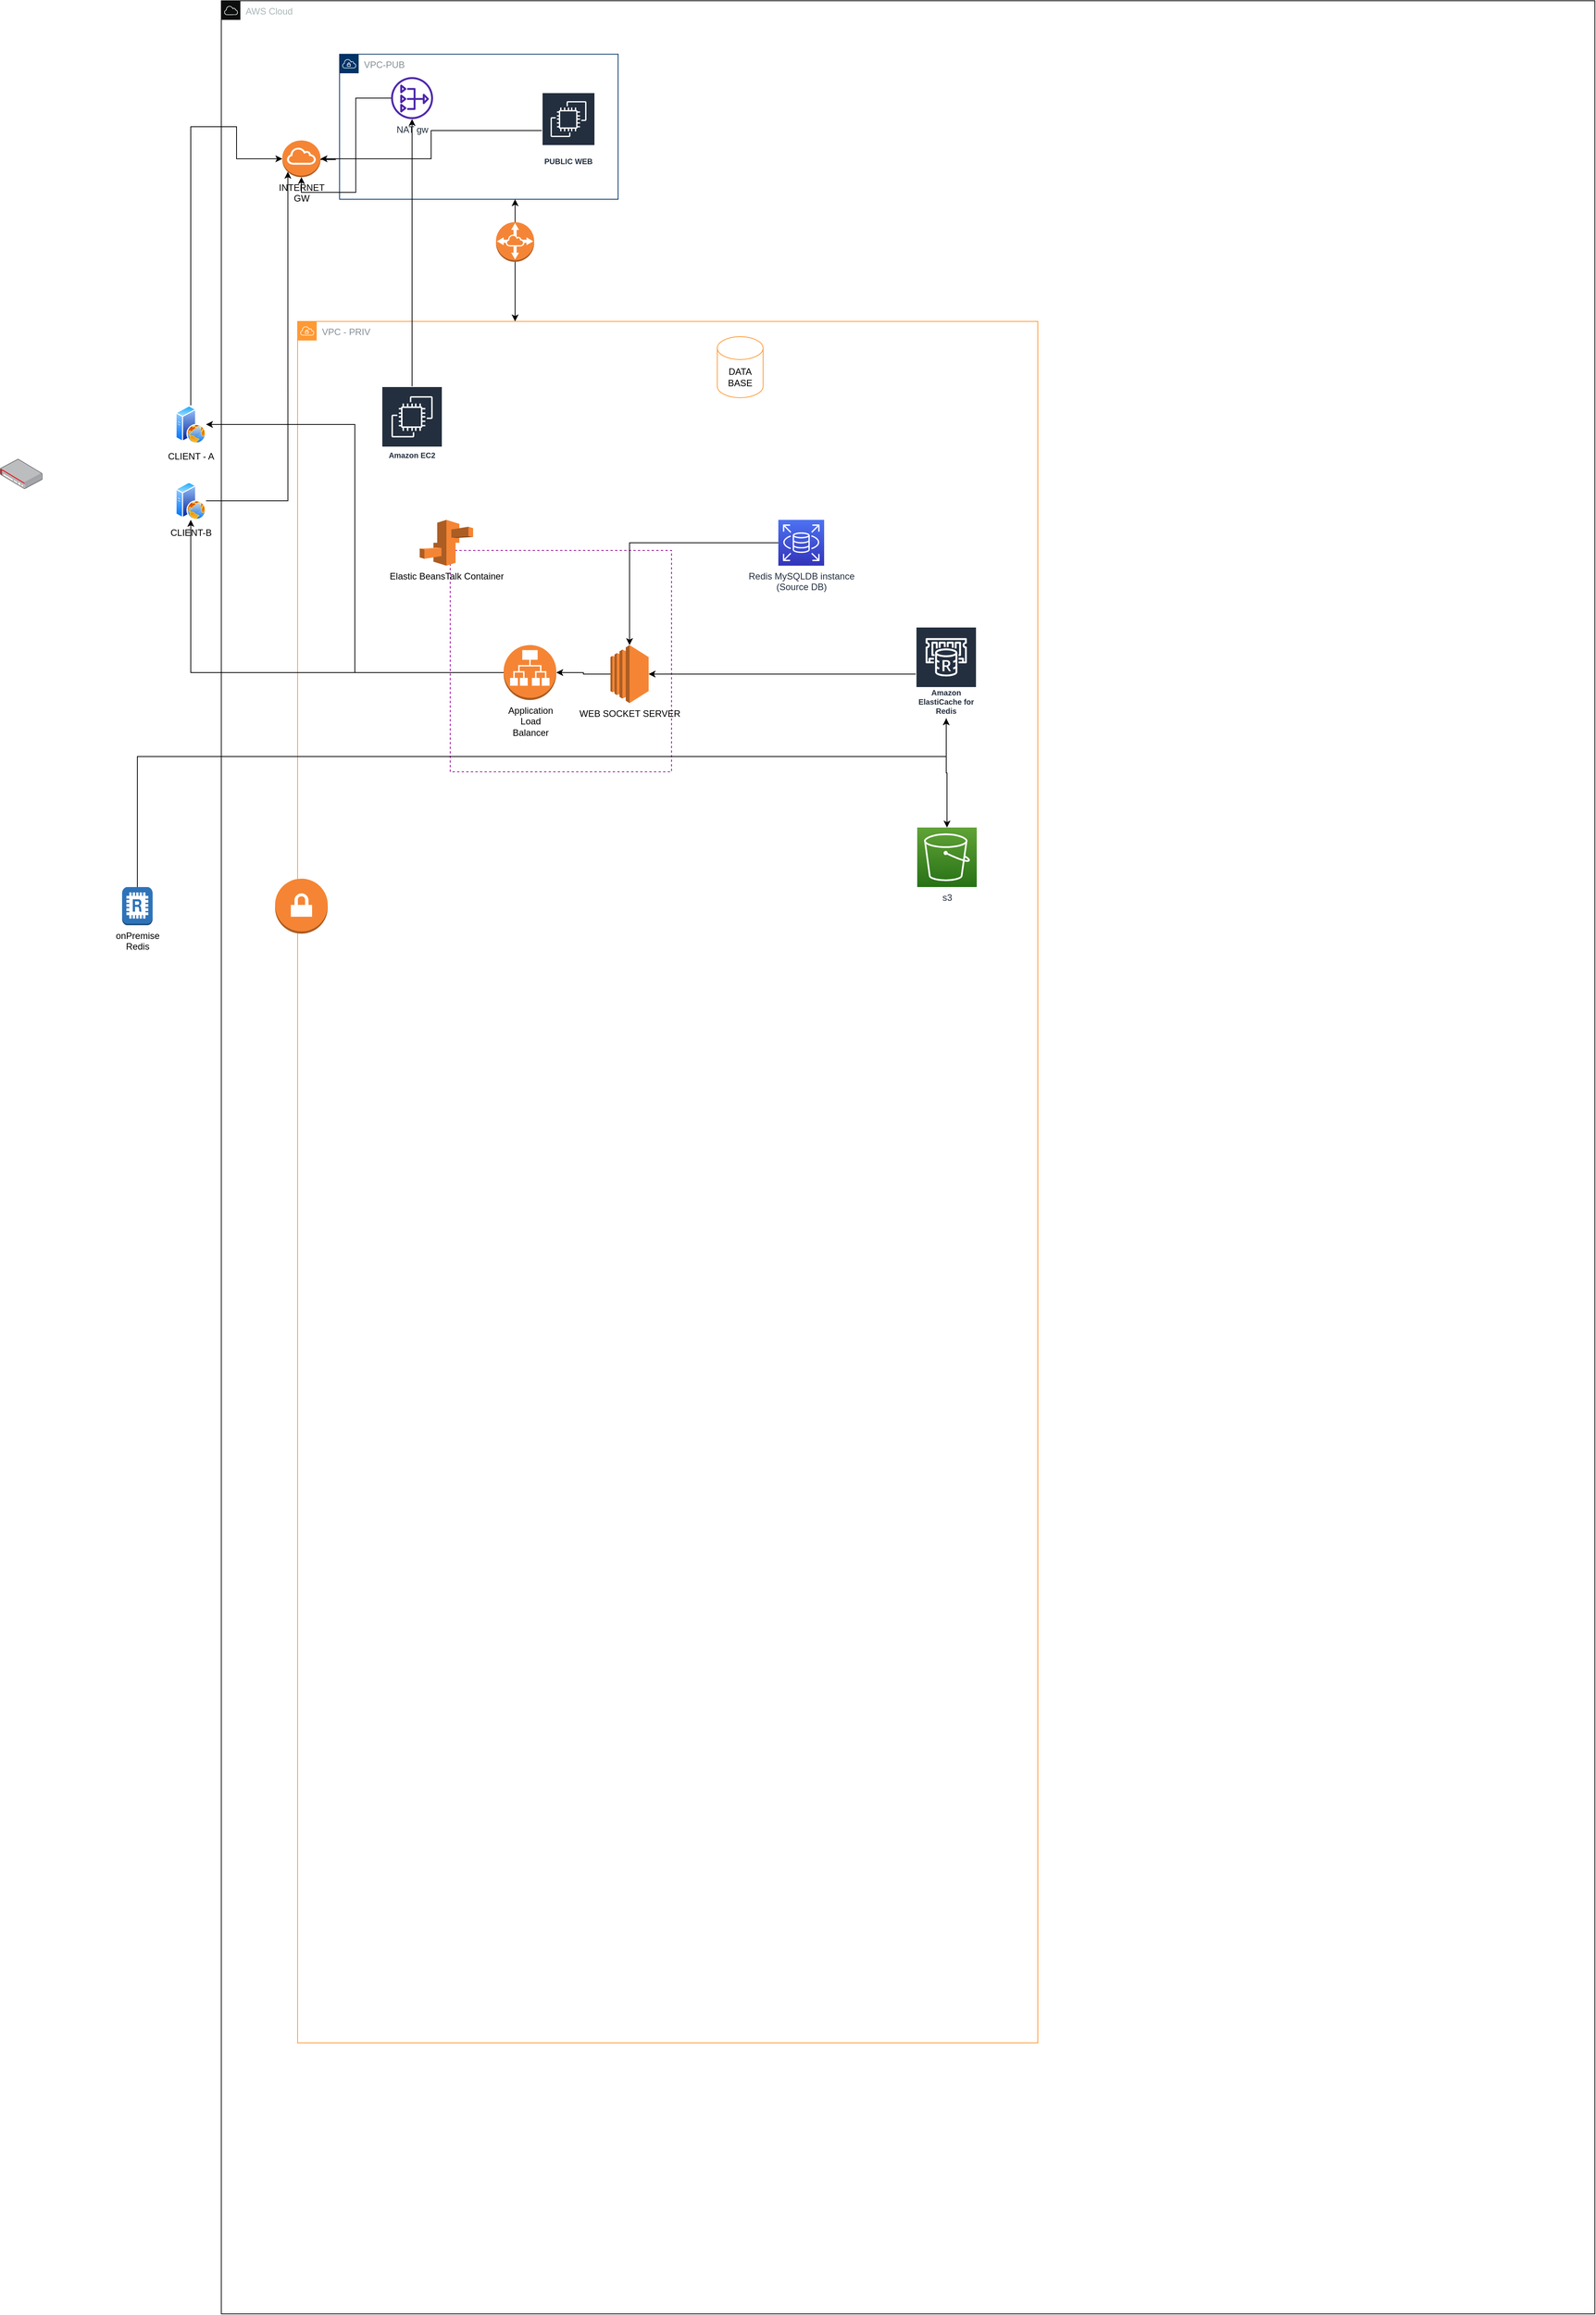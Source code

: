 <mxfile version="20.8.23" type="github">
  <diagram id="Ht1M8jgEwFfnCIfOTk4-" name="Page-1">
    <mxGraphModel dx="2743" dy="1712" grid="1" gridSize="10" guides="1" tooltips="1" connect="1" arrows="1" fold="1" page="1" pageScale="1" pageWidth="1169" pageHeight="827" math="0" shadow="0">
      <root>
        <mxCell id="0" />
        <mxCell id="1" parent="0" />
        <mxCell id="BePM_J13rFGYLzdqfS_X-57" value="AWS Cloud" style="sketch=0;outlineConnect=0;gradientColor=none;html=1;whiteSpace=wrap;fontSize=12;fontStyle=0;shape=mxgraph.aws4.group;grIcon=mxgraph.aws4.group_aws_cloud;strokeColor=#0C0D0D;fillColor=none;verticalAlign=top;align=left;spacingLeft=30;fontColor=#AAB7B8;dashed=0;" vertex="1" parent="1">
          <mxGeometry x="90" y="-620" width="1800" height="3030" as="geometry" />
        </mxCell>
        <mxCell id="BePM_J13rFGYLzdqfS_X-4" value="VPC - PRIV" style="sketch=0;outlineConnect=0;gradientColor=none;html=1;whiteSpace=wrap;fontSize=12;fontStyle=0;shape=mxgraph.aws4.group;grIcon=mxgraph.aws4.group_vpc;strokeColor=#FF9933;fillColor=none;verticalAlign=top;align=left;spacingLeft=30;fontColor=#879196;dashed=0;" vertex="1" parent="1">
          <mxGeometry x="190" y="-200" width="970" height="2255" as="geometry" />
        </mxCell>
        <mxCell id="BePM_J13rFGYLzdqfS_X-27" value="" style="whiteSpace=wrap;html=1;aspect=fixed;strokeColor=#990099;dashed=1;fillColor=none;" vertex="1" parent="1">
          <mxGeometry x="390" y="100" width="290" height="290" as="geometry" />
        </mxCell>
        <mxCell id="BePM_J13rFGYLzdqfS_X-5" value="VPC-PUB&lt;br&gt;" style="sketch=0;outlineConnect=0;gradientColor=none;html=1;whiteSpace=wrap;fontSize=12;fontStyle=0;shape=mxgraph.aws4.group;grIcon=mxgraph.aws4.group_vpc;strokeColor=#003366;fillColor=none;verticalAlign=top;align=left;spacingLeft=30;fontColor=#879196;dashed=0;" vertex="1" parent="1">
          <mxGeometry x="245" y="-550" width="365" height="190" as="geometry" />
        </mxCell>
        <mxCell id="BePM_J13rFGYLzdqfS_X-13" style="edgeStyle=orthogonalEdgeStyle;rounded=0;orthogonalLoop=1;jettySize=auto;html=1;" edge="1" parent="1" source="BePM_J13rFGYLzdqfS_X-1" target="BePM_J13rFGYLzdqfS_X-8">
          <mxGeometry relative="1" as="geometry">
            <Array as="points">
              <mxPoint x="110" y="-455" />
              <mxPoint x="110" y="-413" />
            </Array>
          </mxGeometry>
        </mxCell>
        <mxCell id="BePM_J13rFGYLzdqfS_X-1" value="CLIENT - A" style="aspect=fixed;perimeter=ellipsePerimeter;html=1;align=center;shadow=0;dashed=0;spacingTop=3;image;image=img/lib/active_directory/web_server.svg;" vertex="1" parent="1">
          <mxGeometry x="30" y="-90" width="40" height="50" as="geometry" />
        </mxCell>
        <mxCell id="BePM_J13rFGYLzdqfS_X-20" style="edgeStyle=orthogonalEdgeStyle;rounded=0;orthogonalLoop=1;jettySize=auto;html=1;" edge="1" parent="1" source="BePM_J13rFGYLzdqfS_X-2" target="BePM_J13rFGYLzdqfS_X-8">
          <mxGeometry relative="1" as="geometry" />
        </mxCell>
        <mxCell id="BePM_J13rFGYLzdqfS_X-2" value="PUBLIC WEB" style="sketch=0;outlineConnect=0;fontColor=#232F3E;gradientColor=none;strokeColor=#ffffff;fillColor=#232F3E;dashed=0;verticalLabelPosition=middle;verticalAlign=bottom;align=center;html=1;whiteSpace=wrap;fontSize=10;fontStyle=1;spacing=3;shape=mxgraph.aws4.productIcon;prIcon=mxgraph.aws4.ec2;" vertex="1" parent="1">
          <mxGeometry x="510" y="-500" width="70" height="100" as="geometry" />
        </mxCell>
        <mxCell id="BePM_J13rFGYLzdqfS_X-7" style="edgeStyle=orthogonalEdgeStyle;rounded=0;orthogonalLoop=1;jettySize=auto;html=1;" edge="1" parent="1" source="BePM_J13rFGYLzdqfS_X-3" target="BePM_J13rFGYLzdqfS_X-6">
          <mxGeometry relative="1" as="geometry" />
        </mxCell>
        <mxCell id="BePM_J13rFGYLzdqfS_X-3" value="Amazon EC2" style="sketch=0;outlineConnect=0;fontColor=#232F3E;gradientColor=none;strokeColor=#ffffff;fillColor=#232F3E;dashed=0;verticalLabelPosition=middle;verticalAlign=bottom;align=center;html=1;whiteSpace=wrap;fontSize=10;fontStyle=1;spacing=3;shape=mxgraph.aws4.productIcon;prIcon=mxgraph.aws4.ec2;" vertex="1" parent="1">
          <mxGeometry x="300" y="-115" width="80" height="100" as="geometry" />
        </mxCell>
        <mxCell id="BePM_J13rFGYLzdqfS_X-16" style="edgeStyle=orthogonalEdgeStyle;rounded=0;orthogonalLoop=1;jettySize=auto;html=1;entryX=0.855;entryY=0.855;entryDx=0;entryDy=0;entryPerimeter=0;startArrow=none;" edge="1" parent="1" target="BePM_J13rFGYLzdqfS_X-8">
          <mxGeometry relative="1" as="geometry">
            <mxPoint x="240.0" y="-412" as="sourcePoint" />
            <Array as="points" />
          </mxGeometry>
        </mxCell>
        <mxCell id="BePM_J13rFGYLzdqfS_X-41" style="edgeStyle=orthogonalEdgeStyle;rounded=0;orthogonalLoop=1;jettySize=auto;html=1;entryX=0.5;entryY=1;entryDx=0;entryDy=0;entryPerimeter=0;" edge="1" parent="1" source="BePM_J13rFGYLzdqfS_X-6" target="BePM_J13rFGYLzdqfS_X-8">
          <mxGeometry relative="1" as="geometry" />
        </mxCell>
        <mxCell id="BePM_J13rFGYLzdqfS_X-6" value="NAT gw" style="sketch=0;outlineConnect=0;fontColor=#232F3E;gradientColor=none;fillColor=#4D27AA;strokeColor=none;dashed=0;verticalLabelPosition=bottom;verticalAlign=top;align=center;html=1;fontSize=12;fontStyle=0;aspect=fixed;pointerEvents=1;shape=mxgraph.aws4.nat_gateway;" vertex="1" parent="1">
          <mxGeometry x="312.5" y="-520" width="55" height="55" as="geometry" />
        </mxCell>
        <mxCell id="BePM_J13rFGYLzdqfS_X-8" value="INTERNET&lt;br&gt;GW" style="outlineConnect=0;dashed=0;verticalLabelPosition=bottom;verticalAlign=top;align=center;html=1;shape=mxgraph.aws3.internet_gateway;fillColor=#F58534;gradientColor=none;strokeColor=#FF9933;" vertex="1" parent="1">
          <mxGeometry x="170" y="-437" width="50" height="48" as="geometry" />
        </mxCell>
        <mxCell id="BePM_J13rFGYLzdqfS_X-17" value="DATA&lt;br&gt;BASE" style="shape=cylinder3;whiteSpace=wrap;html=1;boundedLbl=1;backgroundOutline=1;size=15;strokeColor=#FF9933;" vertex="1" parent="1">
          <mxGeometry x="740" y="-180" width="60" height="80" as="geometry" />
        </mxCell>
        <mxCell id="BePM_J13rFGYLzdqfS_X-36" style="edgeStyle=orthogonalEdgeStyle;rounded=0;orthogonalLoop=1;jettySize=auto;html=1;" edge="1" parent="1" source="BePM_J13rFGYLzdqfS_X-23" target="BePM_J13rFGYLzdqfS_X-32">
          <mxGeometry relative="1" as="geometry" />
        </mxCell>
        <mxCell id="BePM_J13rFGYLzdqfS_X-23" value="WEB SOCKET SERVER" style="outlineConnect=0;dashed=0;verticalLabelPosition=bottom;verticalAlign=top;align=center;html=1;shape=mxgraph.aws3.ec2;fillColor=#F58534;gradientColor=none;strokeColor=#FF9933;" vertex="1" parent="1">
          <mxGeometry x="600" y="224" width="50" height="76" as="geometry" />
        </mxCell>
        <mxCell id="BePM_J13rFGYLzdqfS_X-25" style="edgeStyle=orthogonalEdgeStyle;rounded=0;orthogonalLoop=1;jettySize=auto;html=1;entryX=0.145;entryY=0.855;entryDx=0;entryDy=0;entryPerimeter=0;" edge="1" parent="1" source="BePM_J13rFGYLzdqfS_X-24" target="BePM_J13rFGYLzdqfS_X-8">
          <mxGeometry relative="1" as="geometry" />
        </mxCell>
        <mxCell id="BePM_J13rFGYLzdqfS_X-24" value="CLIENT-B&lt;br&gt;" style="aspect=fixed;perimeter=ellipsePerimeter;html=1;align=center;shadow=0;dashed=0;spacingTop=3;image;image=img/lib/active_directory/web_server.svg;" vertex="1" parent="1">
          <mxGeometry x="30" y="10" width="40" height="50" as="geometry" />
        </mxCell>
        <mxCell id="BePM_J13rFGYLzdqfS_X-26" value="Elastic BeansTalk Container" style="outlineConnect=0;dashed=0;verticalLabelPosition=bottom;verticalAlign=top;align=center;html=1;shape=mxgraph.aws3.elastic_beanstalk;fillColor=#F58534;gradientColor=none;strokeColor=#FF9933;" vertex="1" parent="1">
          <mxGeometry x="350" y="60" width="70" height="60" as="geometry" />
        </mxCell>
        <mxCell id="BePM_J13rFGYLzdqfS_X-37" style="edgeStyle=orthogonalEdgeStyle;rounded=0;orthogonalLoop=1;jettySize=auto;html=1;" edge="1" parent="1" source="BePM_J13rFGYLzdqfS_X-32" target="BePM_J13rFGYLzdqfS_X-24">
          <mxGeometry relative="1" as="geometry" />
        </mxCell>
        <mxCell id="BePM_J13rFGYLzdqfS_X-40" style="edgeStyle=orthogonalEdgeStyle;rounded=0;orthogonalLoop=1;jettySize=auto;html=1;entryX=1;entryY=0.5;entryDx=0;entryDy=0;" edge="1" parent="1" source="BePM_J13rFGYLzdqfS_X-32" target="BePM_J13rFGYLzdqfS_X-1">
          <mxGeometry relative="1" as="geometry" />
        </mxCell>
        <mxCell id="BePM_J13rFGYLzdqfS_X-32" value="Application&lt;br&gt;Load&lt;br&gt;Balancer" style="outlineConnect=0;dashed=0;verticalLabelPosition=bottom;verticalAlign=top;align=center;html=1;shape=mxgraph.aws3.application_load_balancer;fillColor=#F58534;gradientColor=none;strokeColor=#990099;" vertex="1" parent="1">
          <mxGeometry x="460" y="224" width="69" height="72" as="geometry" />
        </mxCell>
        <mxCell id="BePM_J13rFGYLzdqfS_X-34" style="edgeStyle=orthogonalEdgeStyle;rounded=0;orthogonalLoop=1;jettySize=auto;html=1;" edge="1" parent="1" source="BePM_J13rFGYLzdqfS_X-33" target="BePM_J13rFGYLzdqfS_X-23">
          <mxGeometry relative="1" as="geometry">
            <Array as="points">
              <mxPoint x="930" y="262" />
              <mxPoint x="930" y="262" />
            </Array>
          </mxGeometry>
        </mxCell>
        <mxCell id="BePM_J13rFGYLzdqfS_X-59" value="" style="edgeStyle=orthogonalEdgeStyle;rounded=0;orthogonalLoop=1;jettySize=auto;html=1;" edge="1" parent="1" source="BePM_J13rFGYLzdqfS_X-33" target="BePM_J13rFGYLzdqfS_X-58">
          <mxGeometry relative="1" as="geometry" />
        </mxCell>
        <mxCell id="BePM_J13rFGYLzdqfS_X-33" value="Amazon ElastiCache for Redis" style="sketch=0;outlineConnect=0;fontColor=#232F3E;gradientColor=none;strokeColor=#ffffff;fillColor=#232F3E;dashed=0;verticalLabelPosition=middle;verticalAlign=bottom;align=center;html=1;whiteSpace=wrap;fontSize=10;fontStyle=1;spacing=3;shape=mxgraph.aws4.productIcon;prIcon=mxgraph.aws4.elasticache_for_redis;" vertex="1" parent="1">
          <mxGeometry x="1000" y="200" width="80" height="120" as="geometry" />
        </mxCell>
        <mxCell id="BePM_J13rFGYLzdqfS_X-46" style="edgeStyle=orthogonalEdgeStyle;rounded=0;orthogonalLoop=1;jettySize=auto;html=1;" edge="1" parent="1" source="BePM_J13rFGYLzdqfS_X-42" target="BePM_J13rFGYLzdqfS_X-5">
          <mxGeometry relative="1" as="geometry">
            <Array as="points">
              <mxPoint x="475" y="-350" />
              <mxPoint x="475" y="-350" />
            </Array>
          </mxGeometry>
        </mxCell>
        <mxCell id="BePM_J13rFGYLzdqfS_X-47" style="edgeStyle=orthogonalEdgeStyle;rounded=0;orthogonalLoop=1;jettySize=auto;html=1;" edge="1" parent="1" source="BePM_J13rFGYLzdqfS_X-42" target="BePM_J13rFGYLzdqfS_X-4">
          <mxGeometry relative="1" as="geometry">
            <Array as="points">
              <mxPoint x="475" y="-230" />
              <mxPoint x="475" y="-230" />
            </Array>
          </mxGeometry>
        </mxCell>
        <mxCell id="BePM_J13rFGYLzdqfS_X-42" value="" style="outlineConnect=0;dashed=0;verticalLabelPosition=bottom;verticalAlign=top;align=center;html=1;shape=mxgraph.aws3.vpc_peering;fillColor=#F58536;gradientColor=none;strokeColor=#990099;direction=east;" vertex="1" parent="1">
          <mxGeometry x="450" y="-330" width="50" height="52" as="geometry" />
        </mxCell>
        <mxCell id="BePM_J13rFGYLzdqfS_X-61" style="edgeStyle=orthogonalEdgeStyle;rounded=0;orthogonalLoop=1;jettySize=auto;html=1;" edge="1" parent="1" source="BePM_J13rFGYLzdqfS_X-50" target="BePM_J13rFGYLzdqfS_X-33">
          <mxGeometry relative="1" as="geometry">
            <Array as="points">
              <mxPoint x="-20" y="370" />
              <mxPoint x="1040" y="370" />
            </Array>
          </mxGeometry>
        </mxCell>
        <mxCell id="BePM_J13rFGYLzdqfS_X-50" value="onPremise&lt;br&gt;Redis" style="outlineConnect=0;dashed=0;verticalLabelPosition=bottom;verticalAlign=top;align=center;html=1;shape=mxgraph.aws3.redis;fillColor=#2E73B8;gradientColor=none;strokeColor=#990099;" vertex="1" parent="1">
          <mxGeometry x="-40" y="541" width="40" height="50" as="geometry" />
        </mxCell>
        <mxCell id="BePM_J13rFGYLzdqfS_X-60" style="edgeStyle=orthogonalEdgeStyle;rounded=0;orthogonalLoop=1;jettySize=auto;html=1;" edge="1" parent="1" source="BePM_J13rFGYLzdqfS_X-54" target="BePM_J13rFGYLzdqfS_X-23">
          <mxGeometry relative="1" as="geometry" />
        </mxCell>
        <mxCell id="BePM_J13rFGYLzdqfS_X-54" value="Redis MySQLDB instance&lt;br&gt;(Source DB)" style="sketch=0;points=[[0,0,0],[0.25,0,0],[0.5,0,0],[0.75,0,0],[1,0,0],[0,1,0],[0.25,1,0],[0.5,1,0],[0.75,1,0],[1,1,0],[0,0.25,0],[0,0.5,0],[0,0.75,0],[1,0.25,0],[1,0.5,0],[1,0.75,0]];outlineConnect=0;fontColor=#232F3E;gradientColor=#4D72F3;gradientDirection=north;fillColor=#3334B9;strokeColor=#ffffff;dashed=0;verticalLabelPosition=bottom;verticalAlign=top;align=center;html=1;fontSize=12;fontStyle=0;aspect=fixed;shape=mxgraph.aws4.resourceIcon;resIcon=mxgraph.aws4.rds;" vertex="1" parent="1">
          <mxGeometry x="820" y="60" width="60" height="60" as="geometry" />
        </mxCell>
        <mxCell id="BePM_J13rFGYLzdqfS_X-55" value="" style="outlineConnect=0;dashed=0;verticalLabelPosition=bottom;verticalAlign=top;align=center;html=1;shape=mxgraph.aws3.vpn_gateway;fillColor=#F58534;gradientColor=none;strokeColor=#990099;" vertex="1" parent="1">
          <mxGeometry x="160.5" y="530" width="69" height="72" as="geometry" />
        </mxCell>
        <mxCell id="BePM_J13rFGYLzdqfS_X-56" value="" style="points=[];aspect=fixed;html=1;align=center;shadow=0;dashed=0;image;image=img/lib/allied_telesis/security/Router_VPN.svg;strokeColor=#990099;fillColor=none;" vertex="1" parent="1">
          <mxGeometry x="-200" y="-20" width="55.8" height="39.6" as="geometry" />
        </mxCell>
        <mxCell id="BePM_J13rFGYLzdqfS_X-58" value="s3" style="sketch=0;points=[[0,0,0],[0.25,0,0],[0.5,0,0],[0.75,0,0],[1,0,0],[0,1,0],[0.25,1,0],[0.5,1,0],[0.75,1,0],[1,1,0],[0,0.25,0],[0,0.5,0],[0,0.75,0],[1,0.25,0],[1,0.5,0],[1,0.75,0]];outlineConnect=0;fontColor=#232F3E;gradientColor=#60A337;gradientDirection=north;fillColor=#277116;strokeColor=#ffffff;dashed=0;verticalLabelPosition=bottom;verticalAlign=top;align=center;html=1;fontSize=12;fontStyle=0;aspect=fixed;shape=mxgraph.aws4.resourceIcon;resIcon=mxgraph.aws4.s3;" vertex="1" parent="1">
          <mxGeometry x="1002" y="463" width="78" height="78" as="geometry" />
        </mxCell>
      </root>
    </mxGraphModel>
  </diagram>
</mxfile>
